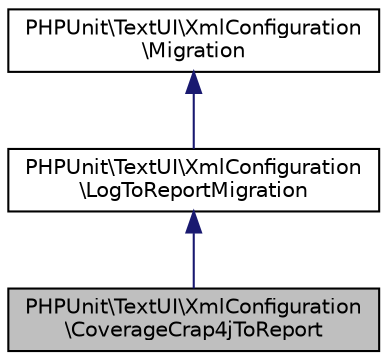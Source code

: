 digraph "PHPUnit\TextUI\XmlConfiguration\CoverageCrap4jToReport"
{
  edge [fontname="Helvetica",fontsize="10",labelfontname="Helvetica",labelfontsize="10"];
  node [fontname="Helvetica",fontsize="10",shape=record];
  Node0 [label="PHPUnit\\TextUI\\XmlConfiguration\l\\CoverageCrap4jToReport",height=0.2,width=0.4,color="black", fillcolor="grey75", style="filled", fontcolor="black"];
  Node1 -> Node0 [dir="back",color="midnightblue",fontsize="10",style="solid",fontname="Helvetica"];
  Node1 [label="PHPUnit\\TextUI\\XmlConfiguration\l\\LogToReportMigration",height=0.2,width=0.4,color="black", fillcolor="white", style="filled",URL="$classPHPUnit_1_1TextUI_1_1XmlConfiguration_1_1LogToReportMigration.html"];
  Node2 -> Node1 [dir="back",color="midnightblue",fontsize="10",style="solid",fontname="Helvetica"];
  Node2 [label="PHPUnit\\TextUI\\XmlConfiguration\l\\Migration",height=0.2,width=0.4,color="black", fillcolor="white", style="filled",URL="$interfacePHPUnit_1_1TextUI_1_1XmlConfiguration_1_1Migration.html"];
}
